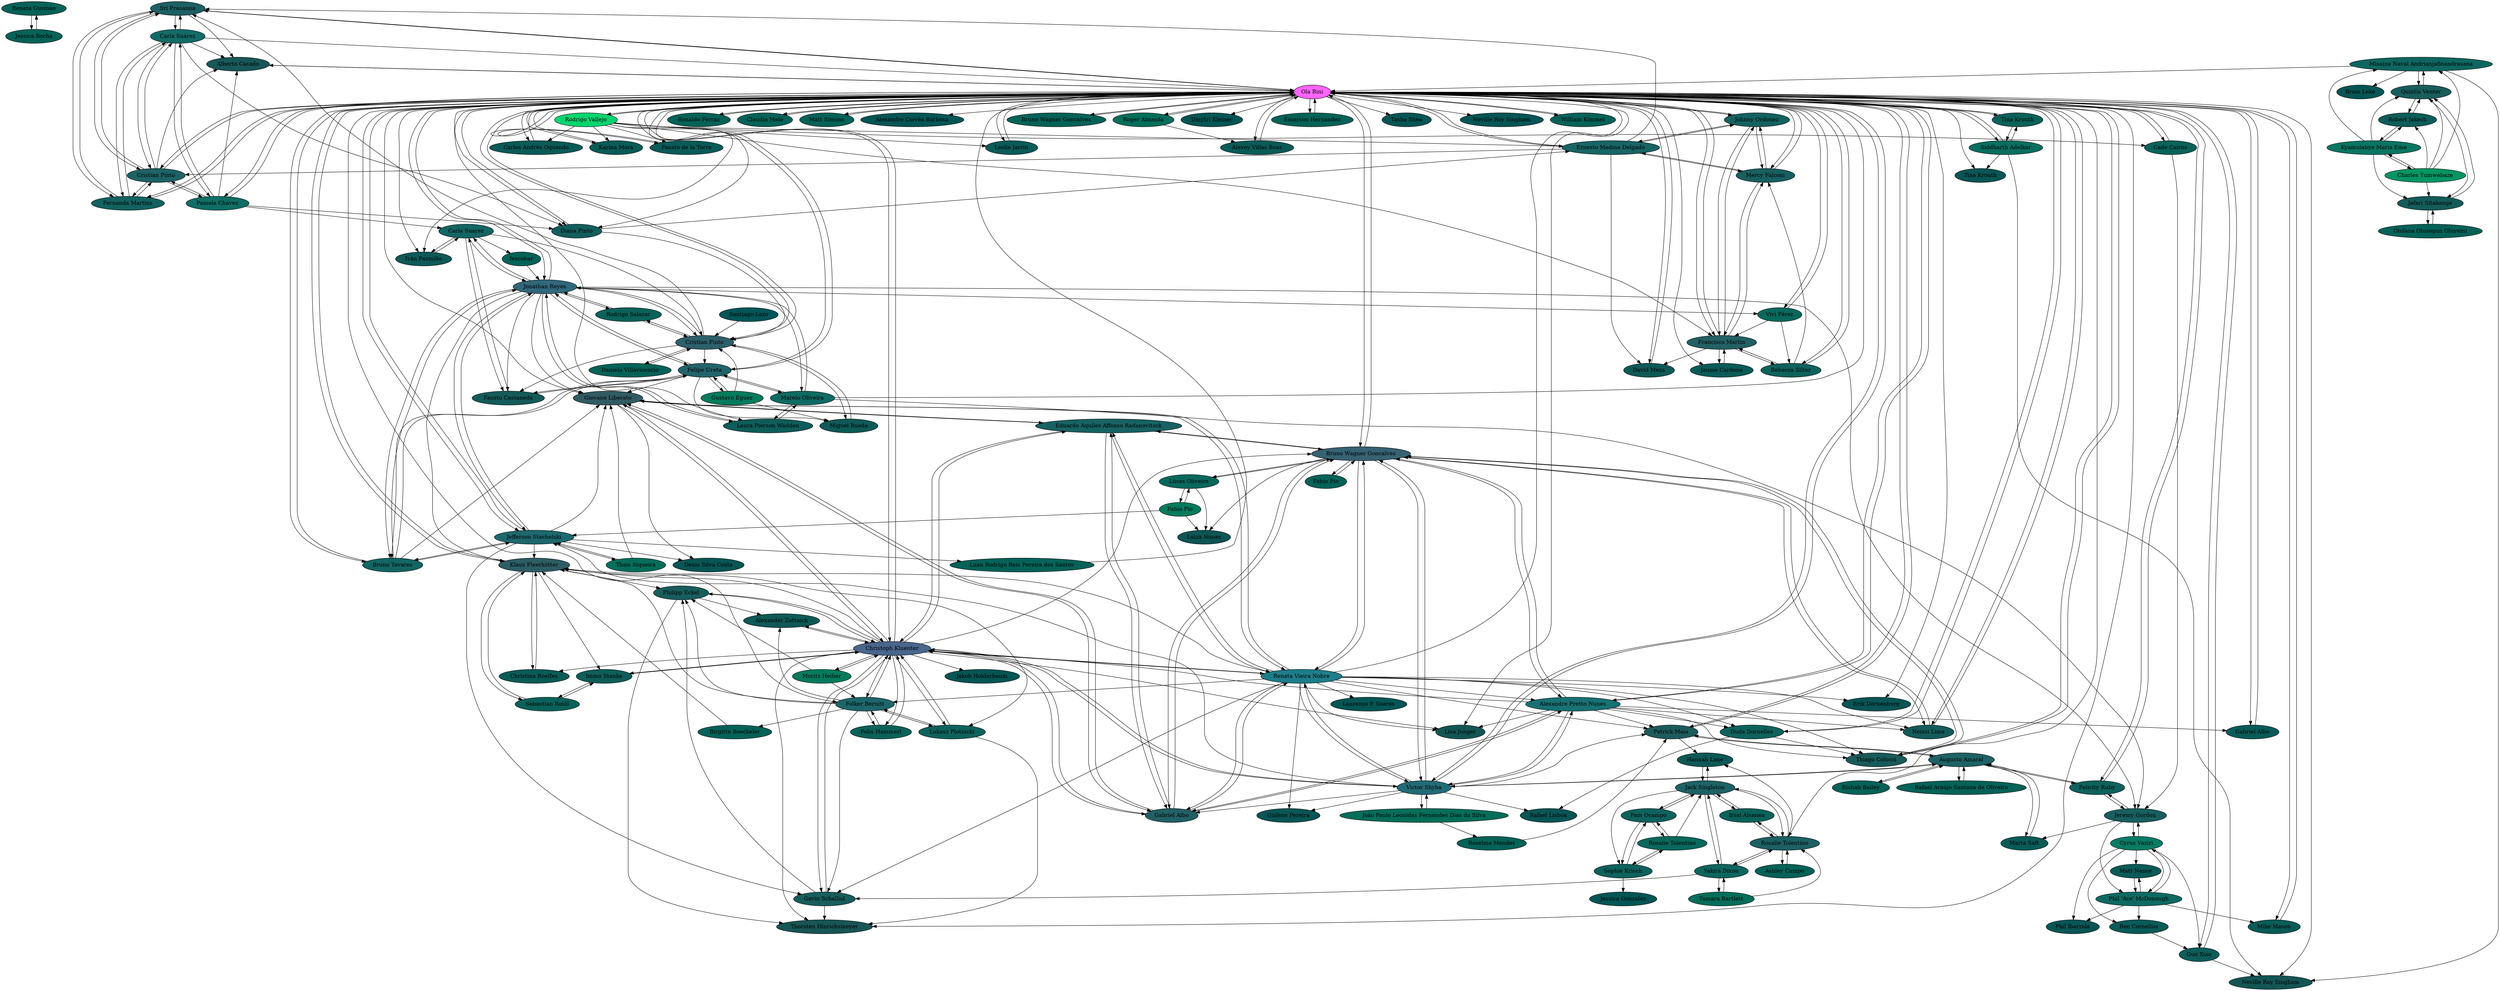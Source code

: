 digraph "Keyring Statistics" {
overlap=scale
splines=true
sep=.1
//10
node [style=filled]
//1 1 0.0192307692307692,0.383333333333333,0.344086021505376
"82017E7E" [fillcolor="0.482034681205513,0.949832775919732,0.383333333333333",label="Renata Gusmao"]
//6 5 0.115384615384615,0.375,0.387096774193548
"3CFD49C8" [fillcolor="0.507420091324201,0.701923076923077,0.387096774193548",label="Sri Prasanna"]
//4 7 0.0769230769230769,0.420833333333333,0.408602150537634
"433416A1" [fillcolor="0.494072492960146,0.817212490479817,0.420833333333333",label="Carla Suárez"]
//2 1 0.0384615384615385,0.358333333333333,0.344086021505376
"F82DC982" [fillcolor="0.492576550951365,0.892665474060823,0.358333333333333",label="Matt Nance"]
//3 3 0.0576923076923077,0.383333333333333,0.365591397849462
"519405B2" [fillcolor="0.490919481838964,0.849498327759197,0.383333333333333",label="Felicity Ruby"]
//2 1 0.0384615384615385,0.358333333333333,0.344086021505376
"323E6F0D" [fillcolor="0.492576550951365,0.892665474060823,0.358333333333333",label="Jaume Cardona"]
//1 0 0.0192307692307692,0.333333333333333,0.333333333333333
"95B82AC8" [fillcolor="0.5,0.942307692307692,0.333333333333333",label="Lourenço P. Soares"]
//5 6 0.0961538461538462,0.393333333333333,0.397849462365591
"275BDB05" [fillcolor="0.502494859492803,0.758316008316008,0.397849462365591",label="Ernesto Medina Delgado"]
//3 5 0.0576923076923077,0.416666666666667,0.387096774193548
"6C69CC5D" [fillcolor="0.486271121351767,0.861538461538461,0.416666666666667",label="Phil 'Ace' McDonough"]
//1 1 0.0192307692307692,0.383333333333333,0.344086021505376
"EA5C7C4F" [fillcolor="0.482034681205513,0.949832775919732,0.383333333333333",label="Ronaldo Ferraz"]
//1 1 0.0192307692307692,0.383333333333333,0.344086021505376
"83FD50D4" [fillcolor="0.482034681205513,0.949832775919732,0.383333333333333",label="Claudia Melo"]
//2 3 0.0384615384615385,0.408333333333333,0.365591397849462
"3200E052" [fillcolor="0.480740202381618,0.905808477237049,0.408333333333333",label="Lucas Oliveira"]
//1 2 0.0192307692307692,0.433333333333333,0.354838709677419
"DA9C5095" [fillcolor="0.468407736609075,0.955621301775148,0.433333333333333",label="Thais Siqueira"]
//2 3 0.0384615384615385,0.408333333333333,0.365591397849462
"2ACCE022" [fillcolor="0.480740202381618,0.905808477237049,0.408333333333333",label="Rosalie Tolentino"]
//1 3 0.0192307692307692,0.483333333333333,0.365591397849462
"F75C32B1" [fillcolor="0.457716984494742,0.960212201591512,0.483333333333333",label="Moritz Heiber"]
//2 2 0.0384615384615385,0.383333333333333,0.354838709677419
"80D61233" [fillcolor="0.486229364032458,0.899665551839465,0.383333333333333",label="Felix Hammerl"]
//5 5 0.0961538461538462,0.383333333333333,0.387096774193548
"64870192" [fillcolor="0.502155887230514,0.751602564102564,0.387096774193548",label="Eduardo Aquiles Affonso Radanovitsck"]
//2 3 0.0384615384615385,0.408333333333333,0.365591397849462
"E62BFC43" [fillcolor="0.480740202381618,0.905808477237049,0.408333333333333",label="Vivi Pérez"]
//4 3 0.0769230769230769,0.370833333333333,0.365591397849462
"1064CCCF" [fillcolor="0.497027473880466,0.79256698357822,0.370833333333333",label="Diana Pinto"]
//2 2 0.0384615384615385,0.383333333333333,0.354838709677419
"AD431B2F" [fillcolor="0.486229364032458,0.899665551839465,0.383333333333333",label="Rodrigo Salazar"]
//5 11 0.0961538461538462,0.443333333333333,0.451612903225806
"1E9988C4" [fillcolor="0.503882101997285,0.787087912087912,0.451612903225806",label="Alexandre Pretto Nunes"]
//1 5 0.0192307692307692,0.583333333333333,0.387096774193548
"77149BE4" [fillcolor="0.442021016617791,0.967032967032967,0.583333333333333",label="Charles Tumwebaze"]
//1 1 0.0192307692307692,0.383333333333333,0.344086021505376
"9CE6BE93" [fillcolor="0.482034681205513,0.949832775919732,0.383333333333333",label="Matt Simons"]
//6 6 0.115384615384615,0.383333333333333,0.397849462365591
"76D502DD" [fillcolor="0.508565153733529,0.70997920997921,0.397849462365591",label="Jack Singleton"]
//2 5 0.0384615384615385,0.458333333333333,0.387096774193548
"6F79F0AE" [fillcolor="0.4717228925552,0.916083916083916,0.458333333333333",label="Kyamulabye Maria Eme"]
//3 2 0.0576923076923077,0.366666666666667,0.354838709677419
"1F6C72FE" [fillcolor="0.493619774238165,0.842657342657343,0.366666666666667",label="Guo Xiao"]
//1 0 0.0192307692307692,0.333333333333333,0.333333333333333
"E9C6455B" [fillcolor="0.5,0.942307692307692,0.333333333333333",label="Brain Leke"]
//2 1 0.0384615384615385,0.358333333333333,0.344086021505376
"27C9150E" [fillcolor="0.492576550951365,0.892665474060823,0.358333333333333",label="Marta Saft"]
//3 6 0.0576923076923077,0.433333333333333,0.397849462365591
"4A857BA4" [fillcolor="0.484256302983596,0.866863905325444,0.433333333333333",label="Pamela Chávez"]
//6 6 0.115384615384615,0.383333333333333,0.397849462365591
"AFF4D130" [fillcolor="0.508565153733529,0.70997920997921,0.397849462365591",label="Cristian Pinto"]
//3 1 0.0576923076923077,0.35,0.344086021505376
"9893620D" [fillcolor="0.496627994717978,0.835164835164835,0.35",label="Hannah Lane"]
//1 0 0.0192307692307692,0.333333333333333,0.333333333333333
"6DE45F17" [fillcolor="0.5,0.942307692307692,0.333333333333333",label="Alexandre Corrêa Barbosa"]
//1 1 0.0192307692307692,0.383333333333333,0.344086021505376
"9B8676C9" [fillcolor="0.482034681205513,0.949832775919732,0.383333333333333",label="Rishab Bailey"]
//1 1 0.0192307692307692,0.383333333333333,0.344086021505376
"6B9A6F2D" [fillcolor="0.482034681205513,0.949832775919732,0.383333333333333",label="Roselma Mendes"]
//1 1 0.0192307692307692,0.383333333333333,0.344086021505376
"125FF583" [fillcolor="0.482034681205513,0.949832775919732,0.383333333333333",label="fescobar"]
//1 1 0.0192307692307692,0.383333333333333,0.344086021505376
"C30A0B2E" [fillcolor="0.482034681205513,0.949832775919732,0.383333333333333",label="Fabio Pio"]
//2 2 0.0384615384615385,0.383333333333333,0.354838709677419
"52A07C26" [fillcolor="0.486229364032458,0.899665551839465,0.383333333333333",label="Cade Cairns"]
//3 3 0.0576923076923077,0.383333333333333,0.365591397849462
"9C533C4A" [fillcolor="0.490919481838964,0.849498327759197,0.383333333333333",label="Rebecca Sliter"]
//9 6 0.173076923076923,0.366666666666667,0.397849462365591
"DA52029D" [fillcolor="0.523121741796995,0.564968814968815,0.397849462365591",label="Klaus Fleerkötter"]
//6 6 0.115384615384615,0.383333333333333,0.397849462365591
"F72BB51D" [fillcolor="0.508565153733529,0.70997920997921,0.397849462365591",label="Augusto Amaral"]
//3 1 0.0576923076923077,0.35,0.344086021505376
"B727E184" [fillcolor="0.496627994717978,0.835164835164835,0.35",label="Miguel Rueda"]
//11 11 0.211538461538462,0.383333333333333,0.451612903225806
"3E1C038B" [fillcolor="0.547401665231123,0.531593406593407,0.451612903225806",label="Bruno Wagner Goncalves"]
//5 3 0.0961538461538462,0.363333333333333,0.365591397849462
"80CFCE7E" [fillcolor="0.501396776669225,0.736990950226244,0.365591397849462",label="Philipp Eckel"]
//1 0 0.0192307692307692,0.333333333333333,0.333333333333333
"1685A6CC" [fillcolor="0.5,0.942307692307692,0.333333333333333",label="Jessica Gonzalez"]
//3 1 0.0576923076923077,0.35,0.344086021505376
"6B7DFC74" [fillcolor="0.496627994717978,0.835164835164835,0.35",label="Alexander Zottnick"]
//2 2 0.0384615384615385,0.383333333333333,0.354838709677419
"32DAB0BC" [fillcolor="0.486229364032458,0.899665551839465,0.383333333333333",label="Tina Krouth"]
//1 10 0.0192307692307692,0.833333333333333,0.440860215053763
"BD55253B" [fillcolor="0.419651172635679,0.976923076923077,0.833333333333333",label="Rodrigo Vallejo"]
//4 0 0.0769230769230769,0.333333333333333,0.333333333333333
"094AAA22" [fillcolor="0.5,0.769230769230769,0.333333333333333",label="Lisa Junger"]
//1 1 0.0192307692307692,0.383333333333333,0.344086021505376
"6CC4EE03" [fillcolor="0.482034681205513,0.949832775919732,0.383333333333333",label="Olulana Olusegun Oluyemi"]
//1 2 0.0192307692307692,0.433333333333333,0.354838709677419
"1B018750" [fillcolor="0.468407736609075,0.955621301775148,0.433333333333333",label="Tamara Bartlett"]
//15 20 0.288461538461538,0.4,0.548387096774194
"E9691A14" [fillcolor="0.595147175815434,0.473981900452489,0.548387096774194",label="Christoph Kluenter"]
//52 62 1,0.392948717948718,1
"BB77E554" [fillcolor="0.833333333333333,0.607051282051282,1",label="Ola Bini"]
//2 1 0.0384615384615385,0.358333333333333,0.344086021505376
"CBF793AD" [fillcolor="0.492576550951365,0.892665474060823,0.358333333333333",label="Carlos Andrés Oquendo"]
//1 2 0.0192307692307692,0.433333333333333,0.354838709677419
"FDB6EA6C" [fillcolor="0.468407736609075,0.955621301775148,0.433333333333333",label="Roger Almeida"]
//5 2 0.0961538461538462,0.353333333333333,0.354838709677419
"3B27C5E2" [fillcolor="0.500969890754063,0.729020979020979,0.354838709677419",label="Thiago Colucci"]
//5 0 0.0961538461538462,0.333333333333333,0.333333333333333
"445A6930" [fillcolor="0.5,0.711538461538462,0.333333333333333",label="Thorsten Hinrichsmeyer"]
//6 9 0.115384615384615,0.408333333333333,0.43010752688172
"36277123" [fillcolor="0.511530880420499,0.731730769230769,0.43010752688172",label="Jefferson Stachelski"]
//0 1 0,0.333333333333333,0.344086021505376
"4F394673" [fillcolor="0.505208333333333,1,0.344086021505376",label="Santiago Lazo"]
//7 6 0.134615384615385,0.376190476190476,0.397849462365591
"408C215D" [fillcolor="0.513713387947481,0.661642411642412,0.397849462365591",label="Francisco Martin"]
//2 0 0.0384615384615385,0.333333333333333,0.333333333333333
"DACB5766" [fillcolor="0.5,0.884615384615384,0.333333333333333",label="Phil Ibarrola"]
//1 1 0.0192307692307692,0.383333333333333,0.344086021505376
"4889C853" [fillcolor="0.482034681205513,0.949832775919732,0.383333333333333",label="Bruno Wagner Goncalves"]
//3 0 0.0576923076923077,0.333333333333333,0.333333333333333
"ECBAC7CB" [fillcolor="0.5,0.826923076923077,0.333333333333333",label="Luiza Nunes"]
//10 5 0.192307692307692,0.358333333333333,0.387096774193548
"33D1CE78" [fillcolor="0.524610757254069,0.503205128205128,0.387096774193548",label="Giovane Liberato"]
//4 2 0.0769230769230769,0.358333333333333,0.354838709677419
"96F7C727" [fillcolor="0.497930291228844,0.785330948121646,0.358333333333333",label="Jafari Sitakange"]
//2 1 0.0384615384615385,0.358333333333333,0.344086021505376
"BF379367" [fillcolor="0.492576550951365,0.892665474060823,0.358333333333333",label="Christina Roelfes"]
//3 3 0.0576923076923077,0.383333333333333,0.365591397849462
"154EB853" [fillcolor="0.490919481838964,0.849498327759197,0.383333333333333",label="Pam Ocampo"]
//2 0 0.0384615384615385,0.333333333333333,0.333333333333333
"C060A870" [fillcolor="0.5,0.884615384615384,0.333333333333333",label="Rafael Lisboa"]
//3 4 0.0576923076923077,0.4,0.376344086021505
"7C7A5731" [fillcolor="0.488482139261407,0.855769230769231,0.4",label="Yakira Dixon"]
//5 4 0.0961538461538462,0.373333333333333,0.376344086021505
"26CAC048" [fillcolor="0.501790897908979,0.744505494505495,0.376344086021505",label="Jeremy Gordon"]
//2 0 0.0384615384615385,0.333333333333333,0.333333333333333
"9712FFE8" [fillcolor="0.5,0.884615384615384,0.333333333333333",label="Tina Krouth"]
//2 1 0.0384615384615385,0.358333333333333,0.344086021505376
"48577D6B" [fillcolor="0.492576550951365,0.892665474060823,0.358333333333333",label="Ben Cornelius"]
//4 2 0.0769230769230769,0.358333333333333,0.354838709677419
"66C99327" [fillcolor="0.497930291228844,0.785330948121646,0.358333333333333",label="Neissi Lima"]
//5 3 0.0961538461538462,0.363333333333333,0.365591397849462
"143052D0" [fillcolor="0.501396776669225,0.736990950226244,0.365591397849462",label="Gavin Schalliol"]
//7 12 0.134615384615385,0.419047619047619,0.462365591397849
"8537F8E3" [fillcolor="0.522027940513745,0.708855098389982,0.462365591397849",label="Victor Shyba"]
//7 6 0.134615384615385,0.376190476190476,0.397849462365591
"7EEBFC35" [fillcolor="0.513713387947481,0.661642411642412,0.397849462365591",label="Gabriel Albo"]
//2 1 0.0384615384615385,0.358333333333333,0.344086021505376
"C6007297" [fillcolor="0.492576550951365,0.892665474060823,0.358333333333333",label="Karina Mora"]
//3 3 0.0576923076923077,0.383333333333333,0.365591397849462
"44A7DFAF" [fillcolor="0.490919481838964,0.849498327759197,0.383333333333333",label="Duda Dornelles"]
//4 2 0.0769230769230769,0.358333333333333,0.354838709677419
"42888BA8" [fillcolor="0.497930291228844,0.785330948121646,0.358333333333333",label="Fausto Castaneda"]
//4 4 0.0769230769230769,0.383333333333333,0.376344086021505
"E46BAEF6" [fillcolor="0.496198317361767,0.79933110367893,0.383333333333333",label="Fernanda Martins"]
//1 0 0.0192307692307692,0.333333333333333,0.333333333333333
"9EBB18F4" [fillcolor="0.5,0.942307692307692,0.333333333333333",label="Dmytri Kleiner"]
//1 1 0.0192307692307692,0.383333333333333,0.344086021505376
"BC9085F1" [fillcolor="0.482034681205513,0.949832775919732,0.383333333333333",label="Ashley Campo"]
//3 2 0.0576923076923077,0.366666666666667,0.354838709677419
"574DEBFE" [fillcolor="0.493619774238165,0.842657342657343,0.366666666666667",label="Laura Pierson Wadden"]
//2 0 0.0384615384615385,0.333333333333333,0.333333333333333
"4C1FE8B6" [fillcolor="0.5,0.884615384615384,0.333333333333333",label="Gislene Pereira"]
//2 1 0.0384615384615385,0.358333333333333,0.344086021505376
"0C4FB618" [fillcolor="0.492576550951365,0.892665474060823,0.358333333333333",label="Gabriel Albo"]
//6 5 0.115384615384615,0.375,0.387096774193548
"875D87B9" [fillcolor="0.507420091324201,0.701923076923077,0.387096774193548",label="Rosalie Tolentino"]
//5 3 0.0961538461538462,0.363333333333333,0.365591397849462
"F6B5BFEE" [fillcolor="0.501396776669225,0.736990950226244,0.365591397849462",label="Quintis Venter"]
//1 2 0.0192307692307692,0.433333333333333,0.354838709677419
"14CE2DBE" [fillcolor="0.468407736609075,0.955621301775148,0.433333333333333",label="João Paulo Leonidas Fernandes Dias da Silva"]
//1 1 0.0192307692307692,0.383333333333333,0.344086021505376
"A5DF2A8E" [fillcolor="0.482034681205513,0.949832775919732,0.383333333333333",label="Émerson Hernandez"]
//2 0 0.0384615384615385,0.333333333333333,0.333333333333333
"AAEE5B5C" [fillcolor="0.5,0.884615384615384,0.333333333333333",label="Erik Dörnenburg"]
//2 4 0.0384615384615385,0.433333333333333,0.376344086021505
"042D4486" [fillcolor="0.475946096913839,0.911242603550296,0.433333333333333",label="Siddharth Adelkar"]
//1 1 0.0192307692307692,0.383333333333333,0.344086021505376
"F040138A" [fillcolor="0.482034681205513,0.949832775919732,0.383333333333333",label="Birgitta Boeckeler"]
//2 0 0.0384615384615385,0.333333333333333,0.333333333333333
"0EEB6476" [fillcolor="0.5,0.884615384615384,0.333333333333333",label="Denis Silva Costa"]
//3 2 0.0576923076923077,0.366666666666667,0.354838709677419
"A76C2D58" [fillcolor="0.493619774238165,0.842657342657343,0.366666666666667",label="Immo Stanke"]
//2 1 0.0384615384615385,0.358333333333333,0.344086021505376
"30A587F0" [fillcolor="0.492576550951365,0.892665474060823,0.358333333333333",label="Alexey Villas Boas"]
//2 6 0.0384615384615385,0.483333333333333,0.397849462365591
"53BE59A7" [fillcolor="0.467974342288742,0.920424403183024,0.483333333333333",label="Cyrus Vaziri"]
//1 0 0.0192307692307692,0.333333333333333,0.333333333333333
"6BCD81C9" [fillcolor="0.5,0.942307692307692,0.333333333333333",label="Tasha Shea"]
//2 1 0.0384615384615385,0.358333333333333,0.344086021505376
"70BBBD1B" [fillcolor="0.492576550951365,0.892665474060823,0.358333333333333",label="Fausto de la Torre"]
//3 2 0.0576923076923077,0.366666666666667,0.354838709677419
"9496B716" [fillcolor="0.493619774238165,0.842657342657343,0.366666666666667",label="Robert Jakech"]
//3 5 0.0576923076923077,0.416666666666667,0.387096774193548
"9D94010E" [fillcolor="0.486271121351767,0.861538461538461,0.416666666666667",label="Marelo Oliveira"]
//1 1 0.0192307692307692,0.383333333333333,0.344086021505376
"00CDA795" [fillcolor="0.482034681205513,0.949832775919732,0.383333333333333",label="Rafael Araújo Santana de Oliveira"]
//4 0 0.0769230769230769,0.333333333333333,0.333333333333333
"743A8C7E" [fillcolor="0.5,0.769230769230769,0.333333333333333",label="Neville Roy Singham"]
//10 14 0.192307692307692,0.403333333333333,0.483870967741935
"141C1EBE" [fillcolor="0.546037825059102,0.602564102564103,0.483870967741935",label="Jonathan Reyes"]
//3 4 0.0576923076923077,0.4,0.376344086021505
"B7E33CAD" [fillcolor="0.488482139261407,0.855769230769231,0.4",label="Misaina Naval Andrianjafinandrasana"]
//6 3 0.115384615384615,0.358333333333333,0.365591397849462
"703AEE4B" [fillcolor="0.504834710743802,0.684389140271493,0.365591397849462",label="Patrick Maia"]
//4 5 0.0769230769230769,0.395833333333333,0.387096774193548
"11B44054" [fillcolor="0.49543416004755,0.805668016194332,0.395833333333333",label="Bruno Tavares"]
//1 0 0.0192307692307692,0.333333333333333,0.333333333333333
"628DD739" [fillcolor="0.5,0.942307692307692,0.333333333333333",label="Neville Roy Singham"]
//7 8 0.134615384615385,0.39047619047619,0.419354838709677
"BDC09B8D" [fillcolor="0.516903551544074,0.678994082840237,0.419354838709677",label="Felipe Ureta"]
//3 1 0.0576923076923077,0.35,0.344086021505376
"A0203DEC" [fillcolor="0.496627994717978,0.835164835164835,0.35",label="Iván Pazmiño"]
//5 1 0.0961538461538462,0.343333333333333,0.344086021505376
"7E93770F" [fillcolor="0.500505977203225,0.720552884615385,0.344086021505376",label="Alberto Casado"]
//3 1 0.0576923076923077,0.35,0.344086021505376
"B3DED49D" [fillcolor="0.496627994717978,0.835164835164835,0.35",label="David Meza"]
//9 8 0.173076923076923,0.377777777777778,0.419354838709677
"6A6F3D96" [fillcolor="0.528136953073981,0.587278106508876,0.419354838709677",label="Cristian Pinto"]
//2 1 0.0384615384615385,0.358333333333333,0.344086021505376
"A3851924" [fillcolor="0.492576550951365,0.892665474060823,0.358333333333333",label="Leslie Jarrin"]
//4 5 0.0769230769230769,0.395833333333333,0.387096774193548
"F760FC8E" [fillcolor="0.49543416004755,0.805668016194332,0.395833333333333",label="Carla Suarez"]
//2 2 0.0384615384615385,0.383333333333333,0.354838709677419
"6A9129FF" [fillcolor="0.486229364032458,0.899665551839465,0.383333333333333",label="Sebastian Roidl"]
//1 1 0.0192307692307692,0.383333333333333,0.344086021505376
"02670419" [fillcolor="0.482034681205513,0.949832775919732,0.383333333333333",label="Jessica Rocha"]
//1 3 0.0192307692307692,0.483333333333333,0.365591397849462
"E3423DE5" [fillcolor="0.457716984494742,0.960212201591512,0.483333333333333",label="Fabio Pio"]
//3 3 0.0576923076923077,0.383333333333333,0.365591397849462
"8560BFB4" [fillcolor="0.490919481838964,0.849498327759197,0.383333333333333",label="Sophie Krisch"]
//2 1 0.0384615384615385,0.358333333333333,0.344086021505376
"1CD3507B" [fillcolor="0.492576550951365,0.892665474060823,0.358333333333333",label="Mike Mason"]
//6 8 0.115384615384615,0.4,0.419354838709677
"DE05EE51" [fillcolor="0.510612244897959,0.724852071005917,0.419354838709677",label="Folker Bernitt"]
//2 2 0.0384615384615385,0.383333333333333,0.354838709677419
"E2AC7303" [fillcolor="0.486229364032458,0.899665551839465,0.383333333333333",label="Irsal Alsanea"]
//1 1 0.0192307692307692,0.383333333333333,0.344086021505376
"23D88464" [fillcolor="0.482034681205513,0.949832775919732,0.383333333333333",label="Luan Rodrigo Reis Pereira dos Santos"]
//1 1 0.0192307692307692,0.383333333333333,0.344086021505376
"AF294929" [fillcolor="0.482034681205513,0.949832775919732,0.383333333333333",label="William Kimmel"]
//3 3 0.0576923076923077,0.383333333333333,0.365591397849462
"813DE512" [fillcolor="0.490919481838964,0.849498327759197,0.383333333333333",label="Lukasz Plotnicki"]
//5 4 0.0961538461538462,0.373333333333333,0.376344086021505
"678B6A68" [fillcolor="0.501790897908979,0.744505494505495,0.376344086021505",label="Mercy Falconi"]
//1 3 0.0192307692307692,0.483333333333333,0.365591397849462
"C2D9A3D7" [fillcolor="0.457716984494742,0.960212201591512,0.483333333333333",label="Gustavo Eguez"]
//1 0 0.0192307692307692,0.333333333333333,0.333333333333333
"CD7CBA95" [fillcolor="0.5,0.942307692307692,0.333333333333333",label="Jakob Holderbaum"]
//1 1 0.0192307692307692,0.383333333333333,0.344086021505376
"1957D785" [fillcolor="0.482034681205513,0.949832775919732,0.383333333333333",label="Daniela Villavicencio"]
//6 19 0.115384615384615,0.491666666666667,0.537634408602151
"33E3BF7A" [fillcolor="0.518143976493634,0.785384615384615,0.537634408602151",label="Renata Vieira Nobre"]
//4 4 0.0769230769230769,0.383333333333333,0.376344086021505
"F4A8A574" [fillcolor="0.496198317361767,0.79933110367893,0.383333333333333",label="Johnny Ordonez"]
{ "F72BB51D" } -> "00CDA795"
{ "82017E7E" } -> "02670419"
{ "BB77E554" "32DAB0BC" } -> "042D4486"
{ "33E3BF7A" "BB77E554" "1E9988C4" "E9691A14" } -> "094AAA22"
{ "1E9988C4" "BB77E554" } -> "0C4FB618"
{ "36277123" "33D1CE78" } -> "0EEB6476"
{ "433416A1" "BD55253B" "4A857BA4" "BB77E554" } -> "1064CCCF"
{ "BB77E554" "141C1EBE" "36277123" "BDC09B8D" } -> "11B44054"
{ "F760FC8E" } -> "125FF583"
{ "125FF583" "BB77E554" "6A6F3D96" "AD431B2F" "F760FC8E" "9D94010E" "11B44054" "36277123" "574DEBFE" "BDC09B8D" } -> "141C1EBE"
{ "33E3BF7A" "DE05EE51" "7C7A5731" "36277123" "E9691A14" } -> "143052D0"
{ "8537F8E3" } -> "14CE2DBE"
{ "8560BFB4" "76D502DD" "2ACCE022" } -> "154EB853"
{ "8560BFB4" } -> "1685A6CC"
{ "6A6F3D96" } -> "1957D785"
{ "7C7A5731" } -> "1B018750"
{ "BB77E554" "6C69CC5D" } -> "1CD3507B"
{ "8537F8E3" "3E1C038B" "7EEBFC35" "33E3BF7A" "BB77E554" } -> "1E9988C4"
{ "BB77E554" "48577D6B" "53BE59A7" } -> "1F6C72FE"
{ "36277123" } -> "23D88464"
{ "9D94010E" "519405B2" "141C1EBE" "53BE59A7" "52A07C26" } -> "26CAC048"
{ "1064CCCF" "F4A8A574" "BD55253B" "678B6A68" "BB77E554" } -> "275BDB05"
{ "26CAC048" "F72BB51D" } -> "27C9150E"
{ "8560BFB4" "154EB853" } -> "2ACCE022"
{ "FDB6EA6C" "BB77E554" } -> "30A587F0"
{ "E3423DE5" "3E1C038B" } -> "3200E052"
{ "408C215D" "BB77E554" } -> "323E6F0D"
{ "BB77E554" "042D4486" } -> "32DAB0BC"
{ "33E3BF7A" "11B44054" "DA9C5095" "BDC09B8D" "7EEBFC35" "E9691A14" "36277123" "141C1EBE" "BB77E554" "64870192" } -> "33D1CE78"
{ "E9691A14" "33D1CE78" "7EEBFC35" "8537F8E3" "64870192" "3E1C038B" } -> "33E3BF7A"
{ "E3423DE5" "141C1EBE" "BB77E554" "11B44054" "DA9C5095" "8537F8E3" } -> "36277123"
{ "33E3BF7A" "BB77E554" "1E9988C4" "3E1C038B" "44A7DFAF" } -> "3B27C5E2"
{ "433416A1" "275BDB05" "E46BAEF6" "6A6F3D96" "AFF4D130" "BB77E554" } -> "3CFD49C8"
{ "66C99327" "8537F8E3" "7EEBFC35" "E9691A14" "3200E052" "33E3BF7A" "C30A0B2E" "64870192" "3B27C5E2" "1E9988C4" "BB77E554" } -> "3E1C038B"
{ "678B6A68" "BB77E554" "323E6F0D" "E62BFC43" "BD55253B" "F4A8A574" "9C533C4A" } -> "408C215D"
{ "F760FC8E" "BDC09B8D" "141C1EBE" "6A6F3D96" } -> "42888BA8"
{ "4A857BA4" "E46BAEF6" "AFF4D130" "3CFD49C8" } -> "433416A1"
{ "E9691A14" "143052D0" "BB77E554" "80CFCE7E" "813DE512" } -> "445A6930"
{ "1E9988C4" "BB77E554" "33E3BF7A" } -> "44A7DFAF"
{ "6C69CC5D" "53BE59A7" } -> "48577D6B"
{ "BB77E554" } -> "4889C853"
{ "AFF4D130" "BB77E554" "433416A1" } -> "4A857BA4"
{ "8537F8E3" "33E3BF7A" } -> "4C1FE8B6"
{ "F72BB51D" "BB77E554" "26CAC048" } -> "519405B2"
{ "BB77E554" "BD55253B" } -> "52A07C26"
{ "6C69CC5D" "26CAC048" } -> "53BE59A7"
{ "141C1EBE" "9D94010E" "BB77E554" } -> "574DEBFE"
{ "BB77E554" } -> "628DD739"
{ "3E1C038B" "E9691A14" "33D1CE78" "7EEBFC35" "33E3BF7A" } -> "64870192"
{ "33E3BF7A" "BB77E554" "1E9988C4" "3E1C038B" } -> "66C99327"
{ "BB77E554" "F4A8A574" "275BDB05" "408C215D" "9C533C4A" } -> "678B6A68"
{ "1064CCCF" "B727E184" "1957D785" "C2D9A3D7" "F760FC8E" "4F394673" "141C1EBE" "BB77E554" "AD431B2F" } -> "6A6F3D96"
{ "A76C2D58" "DA52029D" } -> "6A9129FF"
{ "80CFCE7E" "E9691A14" "DE05EE51" } -> "6B7DFC74"
{ "14CE2DBE" } -> "6B9A6F2D"
{ "BB77E554" } -> "6BCD81C9"
{ "F82DC982" "26CAC048" "53BE59A7" } -> "6C69CC5D"
{ "96F7C727" } -> "6CC4EE03"
{ "BB77E554" } -> "6DE45F17"
{ "9496B716" "77149BE4" } -> "6F79F0AE"
{ "8537F8E3" "BB77E554" "33E3BF7A" "F72BB51D" "6B9A6F2D" "1E9988C4" } -> "703AEE4B"
{ "BB77E554" "BD55253B" } -> "70BBBD1B"
{ "042D4486" "BB77E554" "1F6C72FE" "B7E33CAD" } -> "743A8C7E"
{ "7C7A5731" "E2AC7303" "9893620D" "2ACCE022" "875D87B9" "154EB853" } -> "76D502DD"
{ "6F79F0AE" } -> "77149BE4"
{ "875D87B9" "76D502DD" "1B018750" } -> "7C7A5731"
{ "433416A1" "BB77E554" "AFF4D130" "3CFD49C8" "4A857BA4" } -> "7E93770F"
{ "8537F8E3" "64870192" "3E1C038B" "33D1CE78" "E9691A14" "33E3BF7A" "1E9988C4" } -> "7EEBFC35"
{ "DE05EE51" "E9691A14" "F75C32B1" "143052D0" "DA52029D" } -> "80CFCE7E"
{ "E9691A14" "DE05EE51" } -> "80D61233"
{ "DE05EE51" "E9691A14" "DA52029D" } -> "813DE512"
{ "02670419" } -> "82017E7E"
{ "BB77E554" } -> "83FD50D4"
{ "33E3BF7A" "BB77E554" "F72BB51D" "1E9988C4" "3E1C038B" "E9691A14" "14CE2DBE" } -> "8537F8E3"
{ "154EB853" "76D502DD" "2ACCE022" } -> "8560BFB4"
{ "E2AC7303" "7C7A5731" "1B018750" "76D502DD" "BB77E554" "BC9085F1" } -> "875D87B9"
{ "6F79F0AE" "F6B5BFEE" "77149BE4" } -> "9496B716"
{ "33E3BF7A" } -> "95B82AC8"
{ "6CC4EE03" "6F79F0AE" "F6B5BFEE" "77149BE4" } -> "96F7C727"
{ "042D4486" "BB77E554" } -> "9712FFE8"
{ "76D502DD" "875D87B9" "703AEE4B" } -> "9893620D"
{ "F72BB51D" } -> "9B8676C9"
{ "408C215D" "E62BFC43" "BB77E554" } -> "9C533C4A"
{ "BB77E554" } -> "9CE6BE93"
{ "BDC09B8D" "574DEBFE" "141C1EBE" } -> "9D94010E"
{ "BB77E554" } -> "9EBB18F4"
{ "BB77E554" "F760FC8E" "BD55253B" } -> "A0203DEC"
{ "BD55253B" "BB77E554" } -> "A3851924"
{ "BB77E554" } -> "A5DF2A8E"
{ "DA52029D" "6A9129FF" "E9691A14" } -> "A76C2D58"
{ "33E3BF7A" "BB77E554" } -> "AAEE5B5C"
{ "141C1EBE" "6A6F3D96" } -> "AD431B2F"
{ "BB77E554" } -> "AF294929"
{ "BB77E554" "3CFD49C8" "E46BAEF6" "4A857BA4" "275BDB05" "433416A1" } -> "AFF4D130"
{ "275BDB05" "408C215D" "BB77E554" } -> "B3DED49D"
{ "BDC09B8D" "C2D9A3D7" "6A6F3D96" } -> "B727E184"
{ "F6B5BFEE" "6F79F0AE" "77149BE4" } -> "B7E33CAD"
{ "042D4486" "33E3BF7A" "36277123" "F4A8A574" "1F6C72FE" "30A587F0" "678B6A68" "1E9988C4" "9CE6BE93" "FDB6EA6C" "3B27C5E2" "A5DF2A8E" "CBF793AD" "1CD3507B" "E46BAEF6" "E62BFC43" "23D88464" "AF294929" "0C4FB618" "E9691A14" "1064CCCF" "A3851924" "B3DED49D" "6A6F3D96" "32DAB0BC" "BD55253B" "C6007297" "44A7DFAF" "11B44054" "DA52029D" "83FD50D4" "703AEE4B" "8537F8E3" "3E1C038B" "7E93770F" "66C99327" "BDC09B8D" "141C1EBE" "B7E33CAD" "275BDB05" "EA5C7C4F" "52A07C26" "9C533C4A" "9D94010E" "519405B2" "AFF4D130" "70BBBD1B" "4A857BA4" "3CFD49C8" "4889C853" "433416A1" "408C215D" } -> "BB77E554"
{ "875D87B9" } -> "BC9085F1"
{ "BB77E554" } -> "BD55253B"
{ "9D94010E" "BB77E554" "141C1EBE" "11B44054" "6A6F3D96" "42888BA8" "C2D9A3D7" } -> "BDC09B8D"
{ "E9691A14" "DA52029D" } -> "BF379367"
{ "44A7DFAF" "8537F8E3" } -> "C060A870"
{ "BDC09B8D" } -> "C2D9A3D7"
{ "3E1C038B" } -> "C30A0B2E"
{ "BD55253B" "BB77E554" } -> "C6007297"
{ "BD55253B" "BB77E554" } -> "CBF793AD"
{ "E9691A14" } -> "CD7CBA95"
{ "F040138A" "33E3BF7A" "36277123" "E9691A14" "DE05EE51" "141C1EBE" "BB77E554" "BF379367" "6A9129FF" } -> "DA52029D"
{ "36277123" } -> "DA9C5095"
{ "6C69CC5D" "53BE59A7" } -> "DACB5766"
{ "80D61233" "33E3BF7A" "BB77E554" "813DE512" "F75C32B1" "E9691A14" } -> "DE05EE51"
{ "875D87B9" "76D502DD" } -> "E2AC7303"
{ "3200E052" } -> "E3423DE5"
{ "AFF4D130" "BB77E554" "3CFD49C8" "433416A1" } -> "E46BAEF6"
{ "BB77E554" "141C1EBE" } -> "E62BFC43"
{ "143052D0" "8537F8E3" "33D1CE78" "F75C32B1" "7EEBFC35" "DE05EE51" "A76C2D58" "33E3BF7A" "64870192" "6B7DFC74" "80D61233" "BB77E554" "813DE512" "80CFCE7E" "1E9988C4" } -> "E9691A14"
{ "B7E33CAD" } -> "E9C6455B"
{ "BB77E554" } -> "EA5C7C4F"
{ "3E1C038B" "3200E052" "E3423DE5" } -> "ECBAC7CB"
{ "DE05EE51" } -> "F040138A"
{ "408C215D" "275BDB05" "BB77E554" "678B6A68" } -> "F4A8A574"
{ "77149BE4" "9496B716" "6F79F0AE" "96F7C727" "B7E33CAD" } -> "F6B5BFEE"
{ "519405B2" "27C9150E" "703AEE4B" "00CDA795" "9B8676C9" "8537F8E3" } -> "F72BB51D"
{ "E9691A14" } -> "F75C32B1"
{ "141C1EBE" "4A857BA4" "42888BA8" "A0203DEC" } -> "F760FC8E"
{ "53BE59A7" "6C69CC5D" } -> "F82DC982"
{ "BB77E554" } -> "FDB6EA6C"
}
